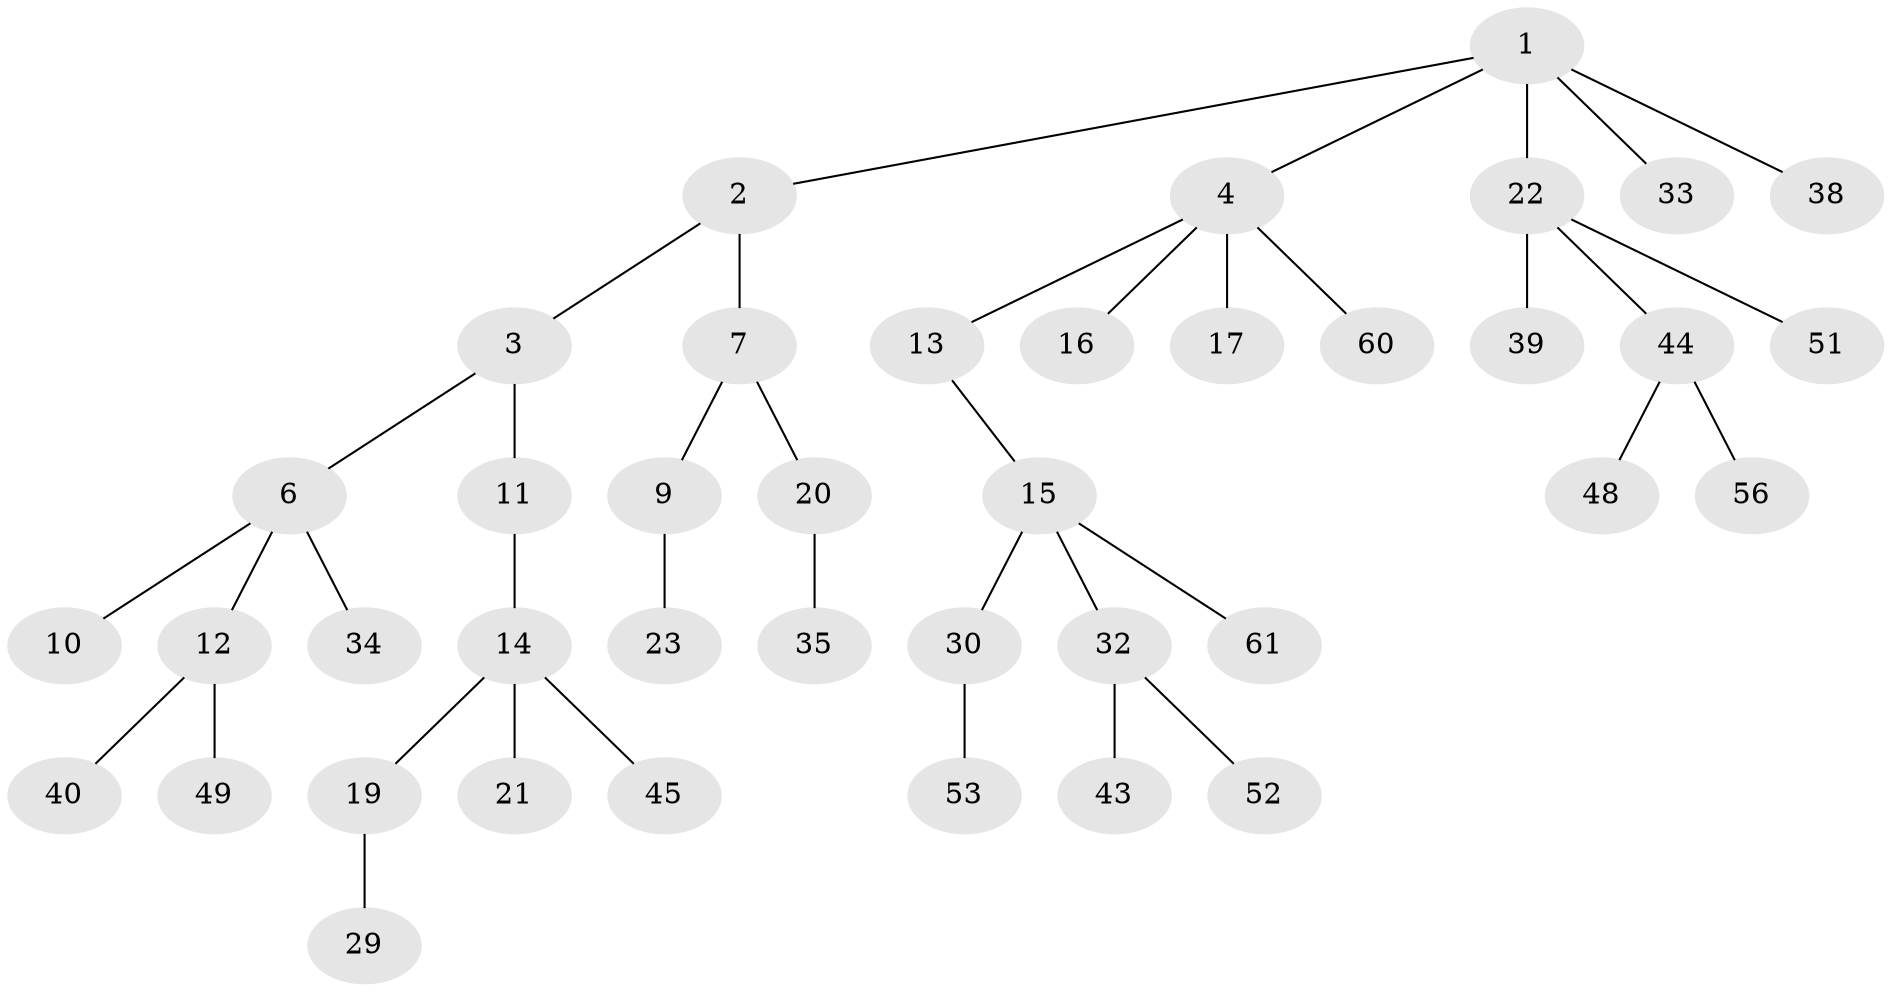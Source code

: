 // Generated by graph-tools (version 1.1) at 2025/52/02/27/25 19:52:13]
// undirected, 40 vertices, 39 edges
graph export_dot {
graph [start="1"]
  node [color=gray90,style=filled];
  1 [super="+18"];
  2 [super="+5"];
  3 [super="+8"];
  4 [super="+58"];
  6 [super="+28"];
  7;
  9 [super="+47"];
  10 [super="+27"];
  11;
  12 [super="+25"];
  13;
  14 [super="+24"];
  15 [super="+50"];
  16;
  17;
  19;
  20 [super="+31"];
  21;
  22 [super="+26"];
  23 [super="+42"];
  29 [super="+54"];
  30 [super="+36"];
  32;
  33 [super="+55"];
  34 [super="+37"];
  35 [super="+41"];
  38;
  39;
  40;
  43 [super="+59"];
  44 [super="+46"];
  45;
  48;
  49;
  51;
  52;
  53 [super="+57"];
  56;
  60;
  61;
  1 -- 2;
  1 -- 4;
  1 -- 33;
  1 -- 38;
  1 -- 22;
  2 -- 3;
  2 -- 7;
  3 -- 6;
  3 -- 11;
  4 -- 13;
  4 -- 16;
  4 -- 17;
  4 -- 60;
  6 -- 10;
  6 -- 12;
  6 -- 34;
  7 -- 9;
  7 -- 20;
  9 -- 23;
  11 -- 14;
  12 -- 40;
  12 -- 49;
  13 -- 15;
  14 -- 19;
  14 -- 21;
  14 -- 45;
  15 -- 30;
  15 -- 32;
  15 -- 61;
  19 -- 29;
  20 -- 35;
  22 -- 39;
  22 -- 44;
  22 -- 51;
  30 -- 53;
  32 -- 43;
  32 -- 52;
  44 -- 56;
  44 -- 48;
}
